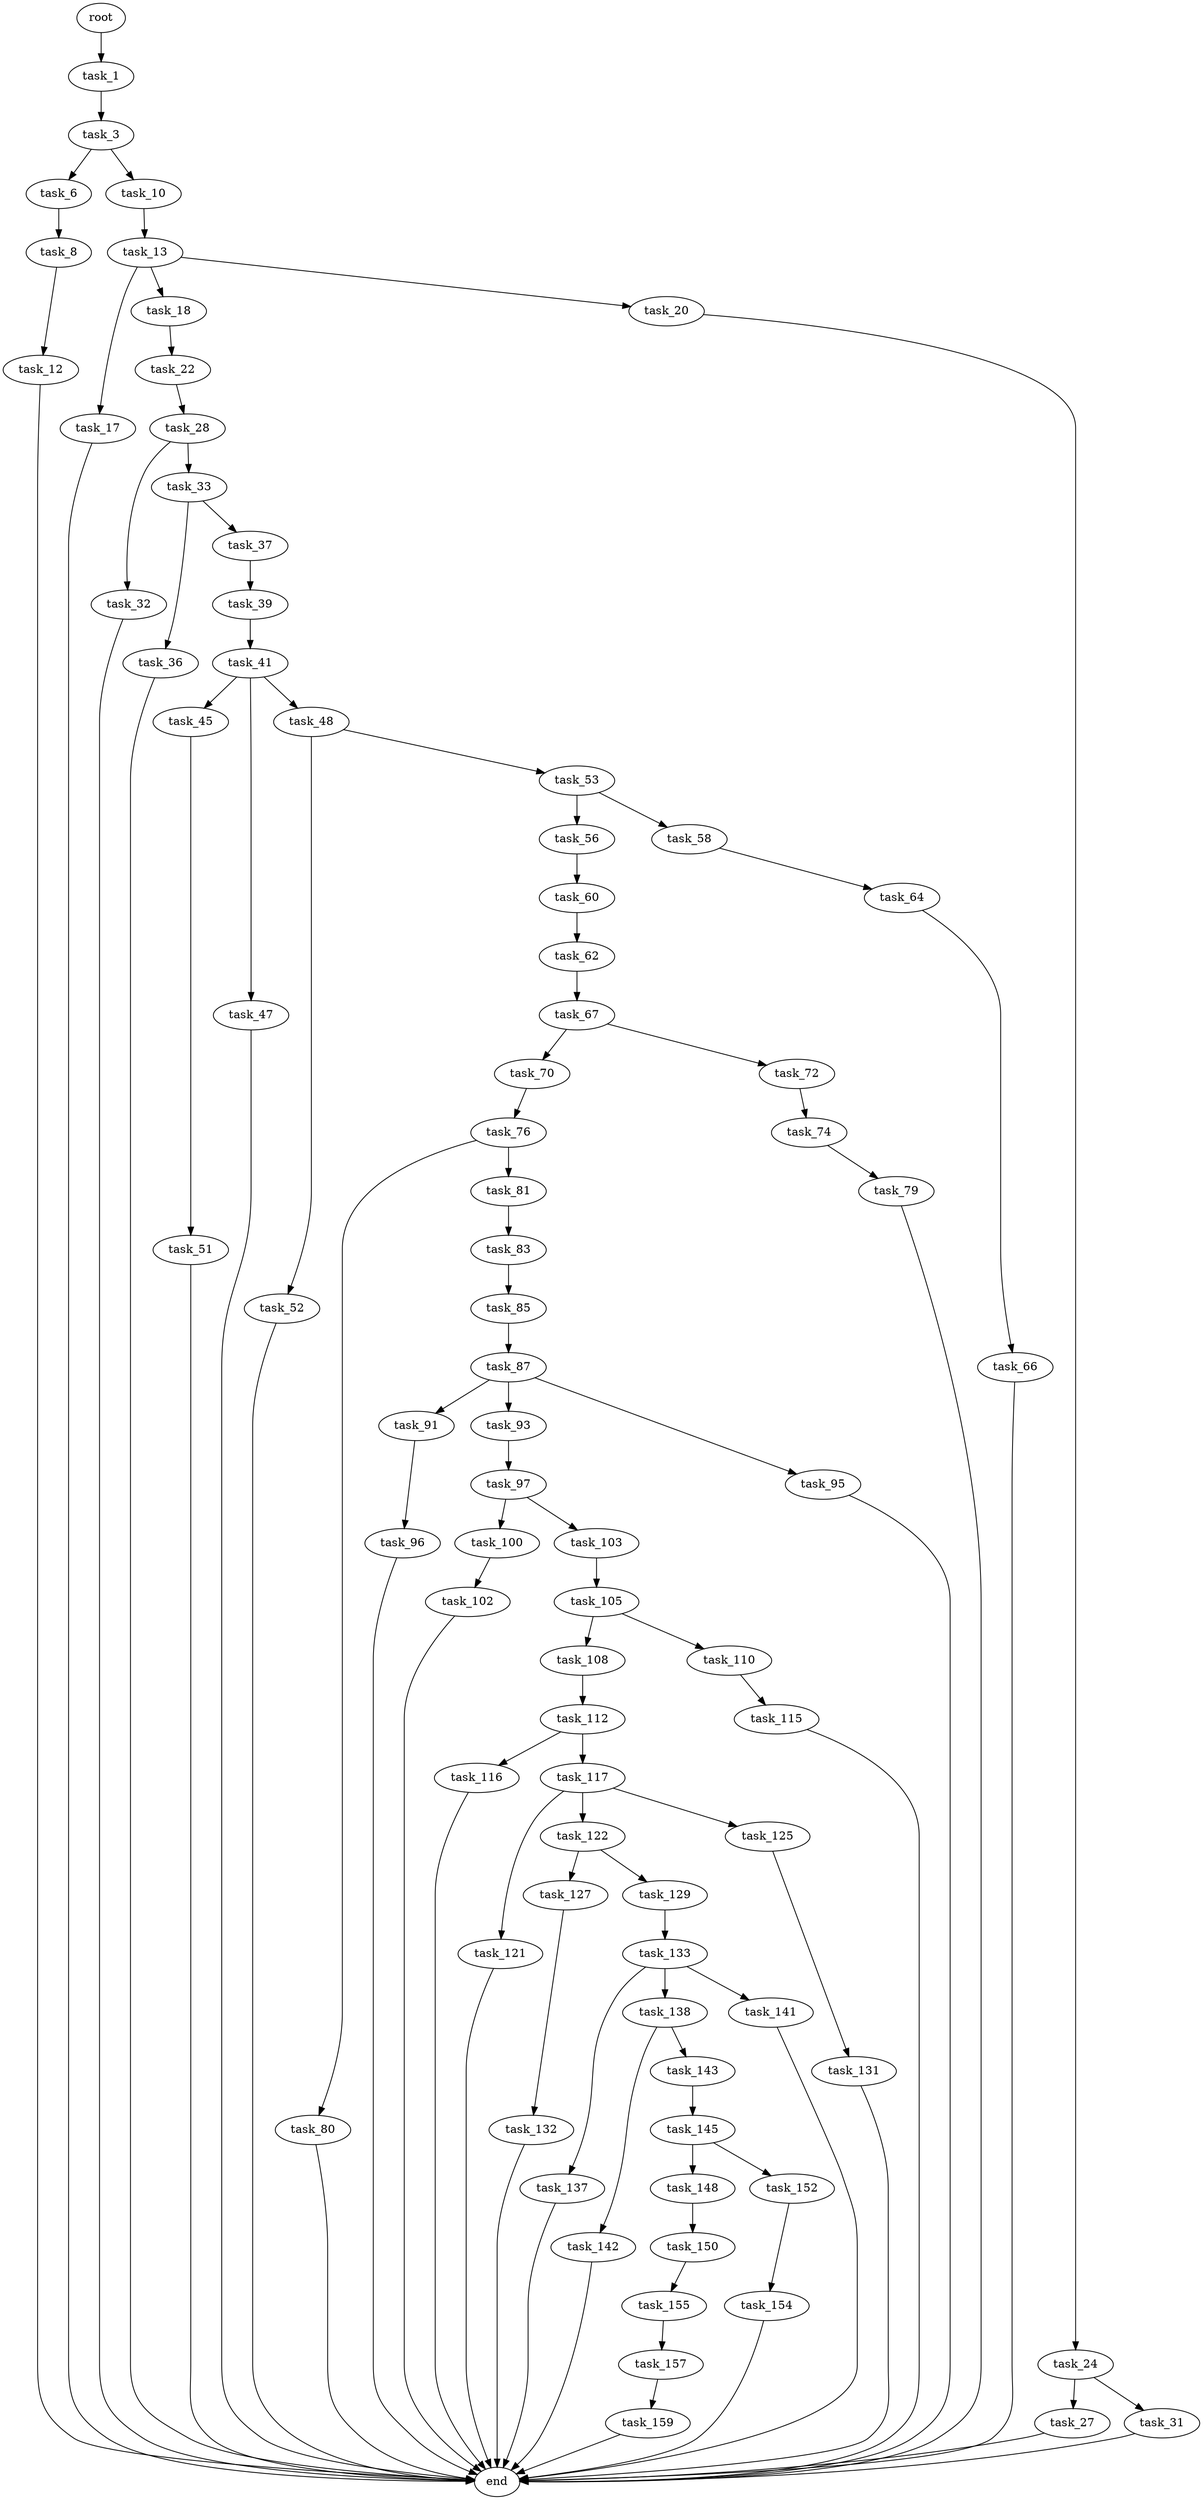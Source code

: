 digraph G {
  root [size="0.000000"];
  task_1 [size="102409299809.000000"];
  task_3 [size="14814130419.000000"];
  task_6 [size="27526872894.000000"];
  task_10 [size="8589934592.000000"];
  task_8 [size="368293445632.000000"];
  task_12 [size="6863071510.000000"];
  task_13 [size="1073741824000.000000"];
  end [size="0.000000"];
  task_17 [size="4233690056.000000"];
  task_18 [size="8250028261.000000"];
  task_20 [size="100770033948.000000"];
  task_22 [size="368293445632.000000"];
  task_24 [size="231928233984.000000"];
  task_28 [size="28991029248.000000"];
  task_27 [size="13878991016.000000"];
  task_31 [size="21212638183.000000"];
  task_32 [size="11326792511.000000"];
  task_33 [size="368293445632.000000"];
  task_36 [size="2871788244.000000"];
  task_37 [size="255248898996.000000"];
  task_39 [size="1770655904.000000"];
  task_41 [size="782757789696.000000"];
  task_45 [size="231928233984.000000"];
  task_47 [size="549755813888.000000"];
  task_48 [size="180736856600.000000"];
  task_51 [size="4141208404.000000"];
  task_52 [size="119422263432.000000"];
  task_53 [size="368293445632.000000"];
  task_56 [size="903556054.000000"];
  task_58 [size="50197430331.000000"];
  task_60 [size="26622705307.000000"];
  task_64 [size="157894873968.000000"];
  task_62 [size="38321298056.000000"];
  task_67 [size="28991029248.000000"];
  task_66 [size="15848523699.000000"];
  task_70 [size="4246161691.000000"];
  task_72 [size="292548499233.000000"];
  task_76 [size="10385564302.000000"];
  task_74 [size="231928233984.000000"];
  task_79 [size="103196000577.000000"];
  task_80 [size="28991029248.000000"];
  task_81 [size="8702256961.000000"];
  task_83 [size="1073741824000.000000"];
  task_85 [size="782757789696.000000"];
  task_87 [size="1196336863.000000"];
  task_91 [size="368293445632.000000"];
  task_93 [size="68719476736.000000"];
  task_95 [size="465341702781.000000"];
  task_96 [size="18205162718.000000"];
  task_97 [size="225843001925.000000"];
  task_100 [size="6557934577.000000"];
  task_103 [size="68719476736.000000"];
  task_102 [size="8117108967.000000"];
  task_105 [size="782757789696.000000"];
  task_108 [size="7864553234.000000"];
  task_110 [size="13076577054.000000"];
  task_112 [size="57920436393.000000"];
  task_115 [size="10418098705.000000"];
  task_116 [size="10778593465.000000"];
  task_117 [size="232056258720.000000"];
  task_121 [size="368293445632.000000"];
  task_122 [size="134217728000.000000"];
  task_125 [size="231928233984.000000"];
  task_127 [size="247949799695.000000"];
  task_129 [size="77088944880.000000"];
  task_131 [size="13577452697.000000"];
  task_132 [size="68719476736.000000"];
  task_133 [size="14706431976.000000"];
  task_137 [size="6736505854.000000"];
  task_138 [size="68719476736.000000"];
  task_141 [size="10456942732.000000"];
  task_142 [size="368293445632.000000"];
  task_143 [size="809087343227.000000"];
  task_145 [size="21355182693.000000"];
  task_148 [size="14381545703.000000"];
  task_152 [size="299358602111.000000"];
  task_150 [size="36639423096.000000"];
  task_155 [size="289779370.000000"];
  task_154 [size="2724865306.000000"];
  task_157 [size="37726215811.000000"];
  task_159 [size="134217728000.000000"];

  root -> task_1 [size="1.000000"];
  task_1 -> task_3 [size="209715200.000000"];
  task_3 -> task_6 [size="301989888.000000"];
  task_3 -> task_10 [size="301989888.000000"];
  task_6 -> task_8 [size="838860800.000000"];
  task_10 -> task_13 [size="33554432.000000"];
  task_8 -> task_12 [size="411041792.000000"];
  task_12 -> end [size="1.000000"];
  task_13 -> task_17 [size="838860800.000000"];
  task_13 -> task_18 [size="838860800.000000"];
  task_13 -> task_20 [size="838860800.000000"];
  task_17 -> end [size="1.000000"];
  task_18 -> task_22 [size="301989888.000000"];
  task_20 -> task_24 [size="134217728.000000"];
  task_22 -> task_28 [size="411041792.000000"];
  task_24 -> task_27 [size="301989888.000000"];
  task_24 -> task_31 [size="301989888.000000"];
  task_28 -> task_32 [size="75497472.000000"];
  task_28 -> task_33 [size="75497472.000000"];
  task_27 -> end [size="1.000000"];
  task_31 -> end [size="1.000000"];
  task_32 -> end [size="1.000000"];
  task_33 -> task_36 [size="411041792.000000"];
  task_33 -> task_37 [size="411041792.000000"];
  task_36 -> end [size="1.000000"];
  task_37 -> task_39 [size="209715200.000000"];
  task_39 -> task_41 [size="33554432.000000"];
  task_41 -> task_45 [size="679477248.000000"];
  task_41 -> task_47 [size="679477248.000000"];
  task_41 -> task_48 [size="679477248.000000"];
  task_45 -> task_51 [size="301989888.000000"];
  task_47 -> end [size="1.000000"];
  task_48 -> task_52 [size="209715200.000000"];
  task_48 -> task_53 [size="209715200.000000"];
  task_51 -> end [size="1.000000"];
  task_52 -> end [size="1.000000"];
  task_53 -> task_56 [size="411041792.000000"];
  task_53 -> task_58 [size="411041792.000000"];
  task_56 -> task_60 [size="33554432.000000"];
  task_58 -> task_64 [size="838860800.000000"];
  task_60 -> task_62 [size="33554432.000000"];
  task_64 -> task_66 [size="536870912.000000"];
  task_62 -> task_67 [size="838860800.000000"];
  task_67 -> task_70 [size="75497472.000000"];
  task_67 -> task_72 [size="75497472.000000"];
  task_66 -> end [size="1.000000"];
  task_70 -> task_76 [size="75497472.000000"];
  task_72 -> task_74 [size="209715200.000000"];
  task_76 -> task_80 [size="209715200.000000"];
  task_76 -> task_81 [size="209715200.000000"];
  task_74 -> task_79 [size="301989888.000000"];
  task_79 -> end [size="1.000000"];
  task_80 -> end [size="1.000000"];
  task_81 -> task_83 [size="209715200.000000"];
  task_83 -> task_85 [size="838860800.000000"];
  task_85 -> task_87 [size="679477248.000000"];
  task_87 -> task_91 [size="75497472.000000"];
  task_87 -> task_93 [size="75497472.000000"];
  task_87 -> task_95 [size="75497472.000000"];
  task_91 -> task_96 [size="411041792.000000"];
  task_93 -> task_97 [size="134217728.000000"];
  task_95 -> end [size="1.000000"];
  task_96 -> end [size="1.000000"];
  task_97 -> task_100 [size="301989888.000000"];
  task_97 -> task_103 [size="301989888.000000"];
  task_100 -> task_102 [size="411041792.000000"];
  task_103 -> task_105 [size="134217728.000000"];
  task_102 -> end [size="1.000000"];
  task_105 -> task_108 [size="679477248.000000"];
  task_105 -> task_110 [size="679477248.000000"];
  task_108 -> task_112 [size="209715200.000000"];
  task_110 -> task_115 [size="411041792.000000"];
  task_112 -> task_116 [size="209715200.000000"];
  task_112 -> task_117 [size="209715200.000000"];
  task_115 -> end [size="1.000000"];
  task_116 -> end [size="1.000000"];
  task_117 -> task_121 [size="536870912.000000"];
  task_117 -> task_122 [size="536870912.000000"];
  task_117 -> task_125 [size="536870912.000000"];
  task_121 -> end [size="1.000000"];
  task_122 -> task_127 [size="209715200.000000"];
  task_122 -> task_129 [size="209715200.000000"];
  task_125 -> task_131 [size="301989888.000000"];
  task_127 -> task_132 [size="411041792.000000"];
  task_129 -> task_133 [size="134217728.000000"];
  task_131 -> end [size="1.000000"];
  task_132 -> end [size="1.000000"];
  task_133 -> task_137 [size="33554432.000000"];
  task_133 -> task_138 [size="33554432.000000"];
  task_133 -> task_141 [size="33554432.000000"];
  task_137 -> end [size="1.000000"];
  task_138 -> task_142 [size="134217728.000000"];
  task_138 -> task_143 [size="134217728.000000"];
  task_141 -> end [size="1.000000"];
  task_142 -> end [size="1.000000"];
  task_143 -> task_145 [size="679477248.000000"];
  task_145 -> task_148 [size="411041792.000000"];
  task_145 -> task_152 [size="411041792.000000"];
  task_148 -> task_150 [size="838860800.000000"];
  task_152 -> task_154 [size="301989888.000000"];
  task_150 -> task_155 [size="134217728.000000"];
  task_155 -> task_157 [size="33554432.000000"];
  task_154 -> end [size="1.000000"];
  task_157 -> task_159 [size="679477248.000000"];
  task_159 -> end [size="1.000000"];
}
